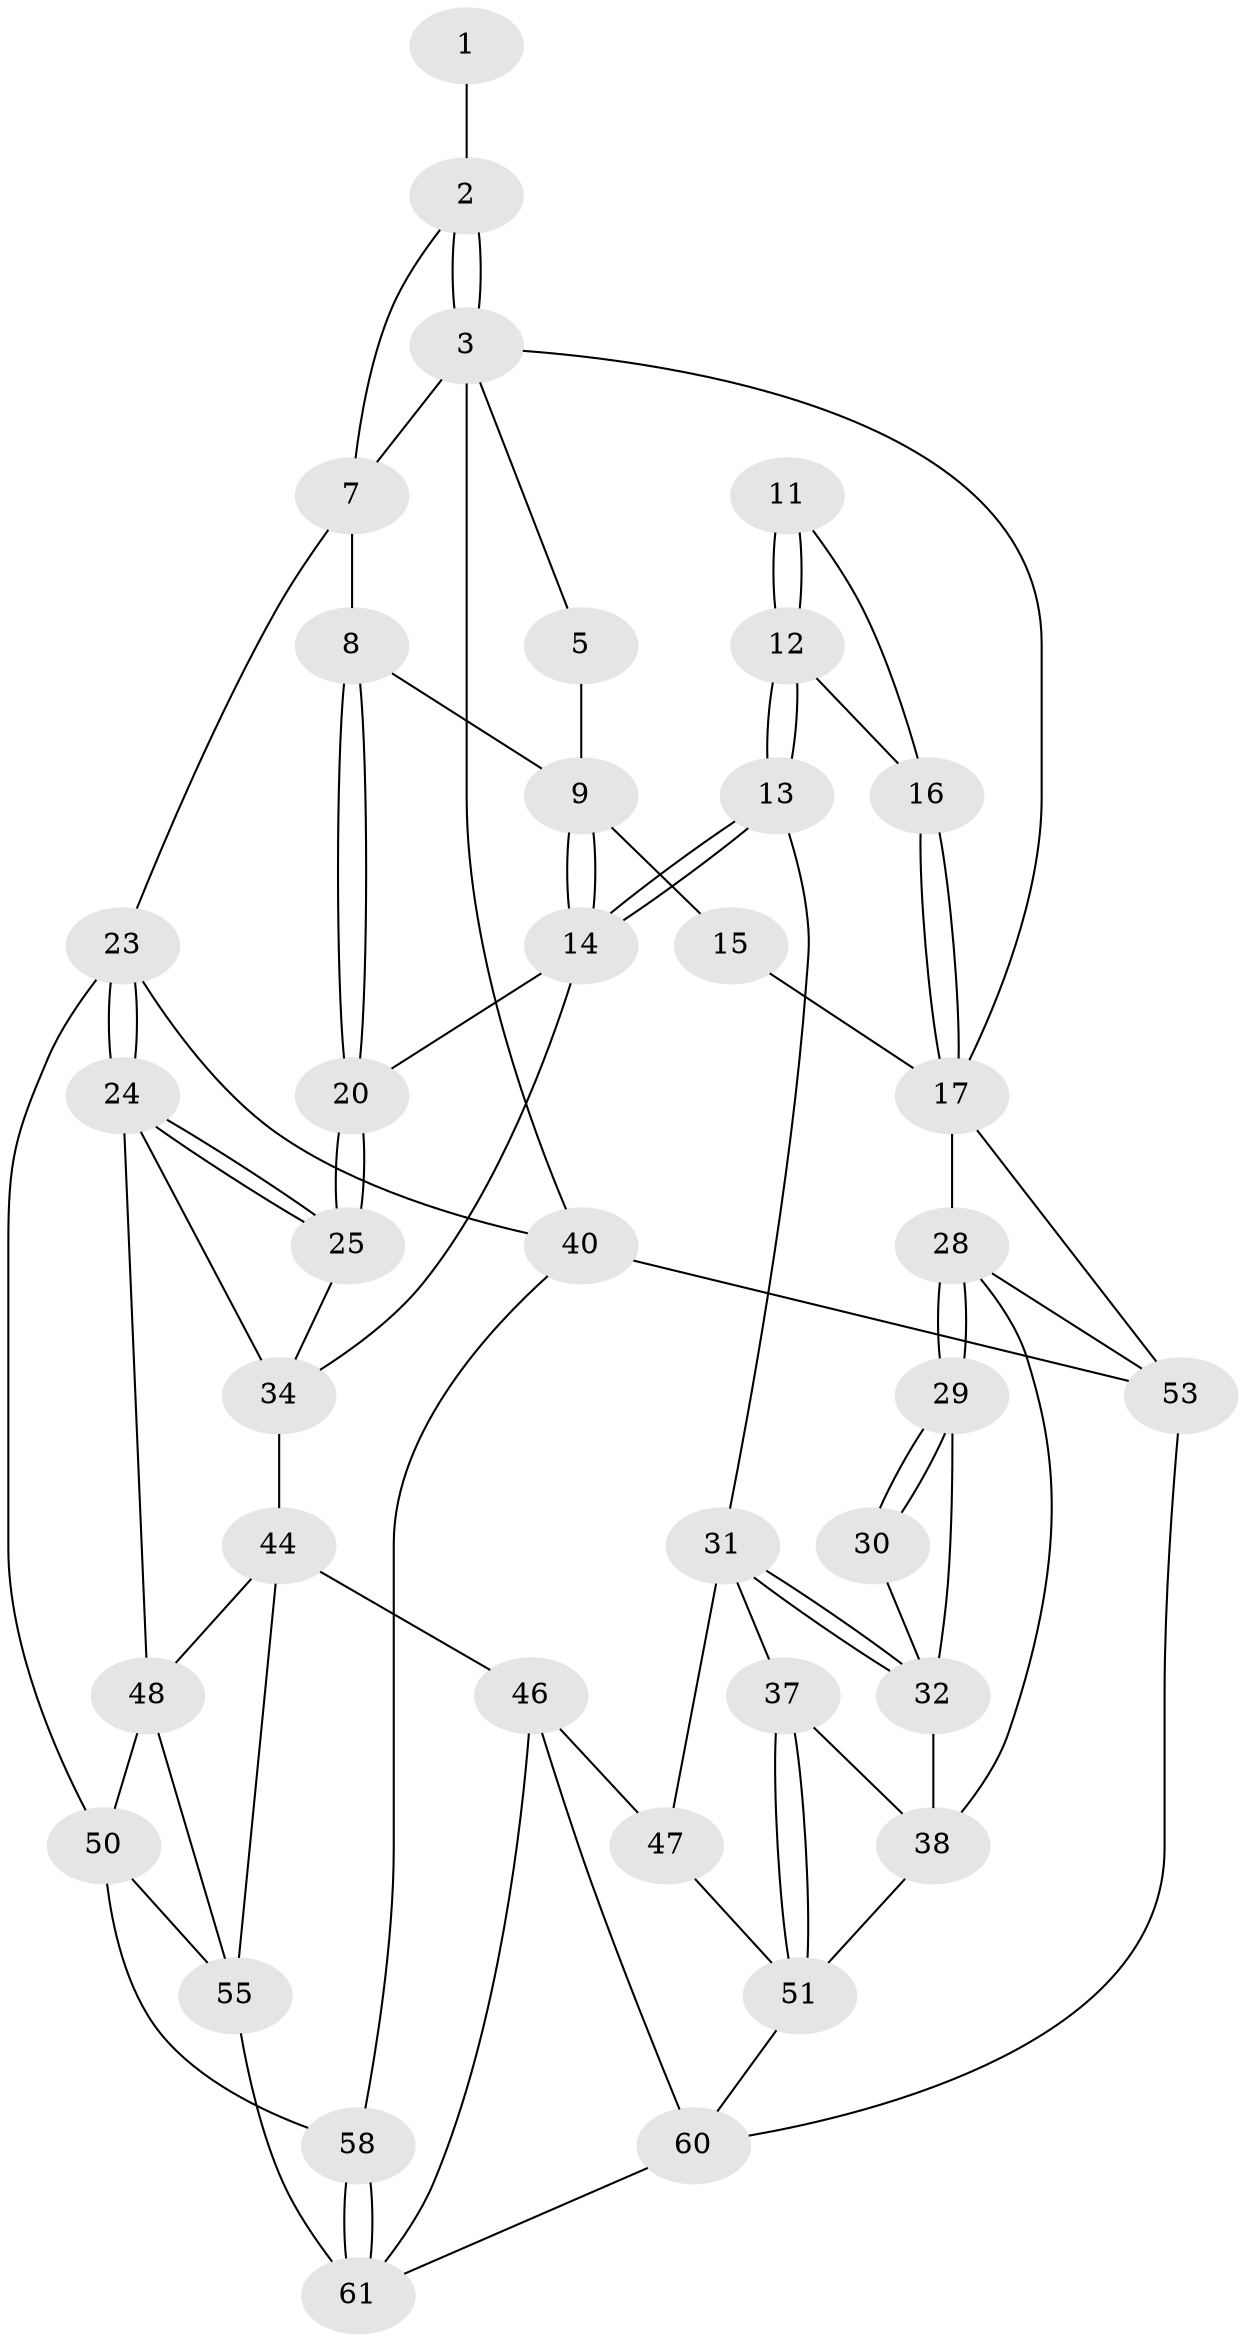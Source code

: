 // original degree distribution, {3: 0.0625, 4: 0.21875, 5: 0.46875, 6: 0.25}
// Generated by graph-tools (version 1.1) at 2025/12/02/27/25 16:12:00]
// undirected, 38 vertices, 81 edges
graph export_dot {
graph [start="1"]
  node [color=gray90,style=filled];
  1 [pos="+0.8693297061645944+0"];
  2 [pos="+0.9402380906350403+0.04577861414213411",super="+6"];
  3 [pos="+1+0.13227117035063912",super="+4"];
  5 [pos="+0.8163926720653607+0"];
  7 [pos="+0.8358499114525376+0.1612539002818857",super="+19"];
  8 [pos="+0.8331240872141319+0.1627626850015923"];
  9 [pos="+0.5657508924269655+0",super="+10"];
  11 [pos="+0.18828922657395636+0.03116681016067509"];
  12 [pos="+0.2331280816525873+0.23092306112670813"];
  13 [pos="+0.3441976728247168+0.30252047948706806"];
  14 [pos="+0.4562230638822657+0.3036452730614369",super="+22"];
  15 [pos="+0.1849652902510104+0"];
  16 [pos="+0+0.17255206752698538",super="+27"];
  17 [pos="+0+0.14618313706085215",super="+18"];
  20 [pos="+0.8212559980485438+0.2010340007032966",super="+21"];
  23 [pos="+1+0.40776416990647624",super="+41"];
  24 [pos="+1+0.4035349472061901",super="+39"];
  25 [pos="+1+0.39614933268965974",super="+26"];
  28 [pos="+0+0.44974541267255186",super="+43"];
  29 [pos="+0+0.43130862010584753"];
  30 [pos="+0.06245981107409722+0.32962056140441576"];
  31 [pos="+0.27446732905573024+0.37833634476225975",super="+36"];
  32 [pos="+0.0836864782148937+0.4182237729726428",super="+33"];
  34 [pos="+0.7996544146309303+0.413514939143487",super="+35"];
  37 [pos="+0.16971311734281982+0.5604859285962144"];
  38 [pos="+0.0703446334371204+0.4684928106435088",super="+42"];
  40 [pos="+1+1",super="+57"];
  44 [pos="+0.5392775322823423+0.5111558731035251",super="+45"];
  46 [pos="+0.41242662615548076+0.6588689320646552",super="+59"];
  47 [pos="+0.3381173229668787+0.6703889244245018"];
  48 [pos="+0.8213387782737+0.6150165581961186",super="+49"];
  50 [pos="+0.9814111156508228+0.6065447679410365",super="+54"];
  51 [pos="+0+0.8775938120507855",super="+52"];
  53 [pos="+0+1",super="+64"];
  55 [pos="+0.8255217361946953+0.7905680315950788",super="+56"];
  58 [pos="+0.9877548326384417+0.9908899102697638"];
  60 [pos="+0.21344923863552603+0.8598570585475429",super="+63"];
  61 [pos="+0.5517426486250672+0.9157461566811218",super="+62"];
  1 -- 2 [weight=2];
  2 -- 3;
  2 -- 3;
  2 -- 7;
  3 -- 40;
  3 -- 5;
  3 -- 17;
  3 -- 7;
  5 -- 9;
  7 -- 8;
  7 -- 23;
  8 -- 9;
  8 -- 20;
  8 -- 20;
  9 -- 14;
  9 -- 14;
  9 -- 15;
  11 -- 12;
  11 -- 12;
  11 -- 16;
  12 -- 13;
  12 -- 13;
  12 -- 16;
  13 -- 14;
  13 -- 14;
  13 -- 31;
  14 -- 20;
  14 -- 34;
  15 -- 17;
  16 -- 17;
  16 -- 17;
  17 -- 28;
  17 -- 53;
  20 -- 25 [weight=2];
  20 -- 25;
  23 -- 24;
  23 -- 24;
  23 -- 40;
  23 -- 50;
  24 -- 25;
  24 -- 25;
  24 -- 34;
  24 -- 48;
  25 -- 34;
  28 -- 29;
  28 -- 29;
  28 -- 53;
  28 -- 38;
  29 -- 30;
  29 -- 30;
  29 -- 32;
  30 -- 32;
  31 -- 32;
  31 -- 32;
  31 -- 47;
  31 -- 37;
  32 -- 38;
  34 -- 44;
  37 -- 38;
  37 -- 51;
  37 -- 51;
  38 -- 51;
  40 -- 53 [weight=2];
  40 -- 58;
  44 -- 46;
  44 -- 48;
  44 -- 55;
  46 -- 47;
  46 -- 60;
  46 -- 61;
  47 -- 51;
  48 -- 50;
  48 -- 55;
  50 -- 58;
  50 -- 55;
  51 -- 60;
  53 -- 60;
  55 -- 61;
  58 -- 61;
  58 -- 61;
  60 -- 61;
}
